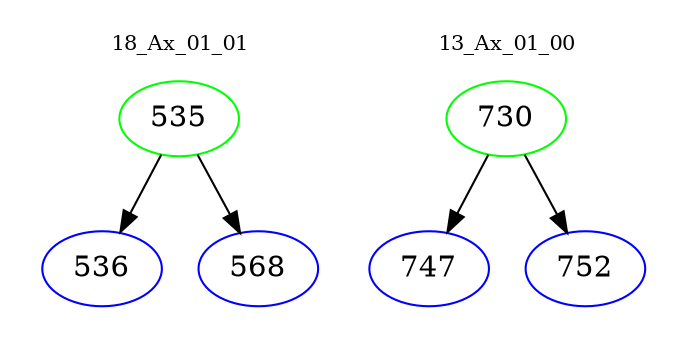 digraph{
subgraph cluster_0 {
color = white
label = "18_Ax_01_01";
fontsize=10;
T0_535 [label="535", color="green"]
T0_535 -> T0_536 [color="black"]
T0_536 [label="536", color="blue"]
T0_535 -> T0_568 [color="black"]
T0_568 [label="568", color="blue"]
}
subgraph cluster_1 {
color = white
label = "13_Ax_01_00";
fontsize=10;
T1_730 [label="730", color="green"]
T1_730 -> T1_747 [color="black"]
T1_747 [label="747", color="blue"]
T1_730 -> T1_752 [color="black"]
T1_752 [label="752", color="blue"]
}
}
